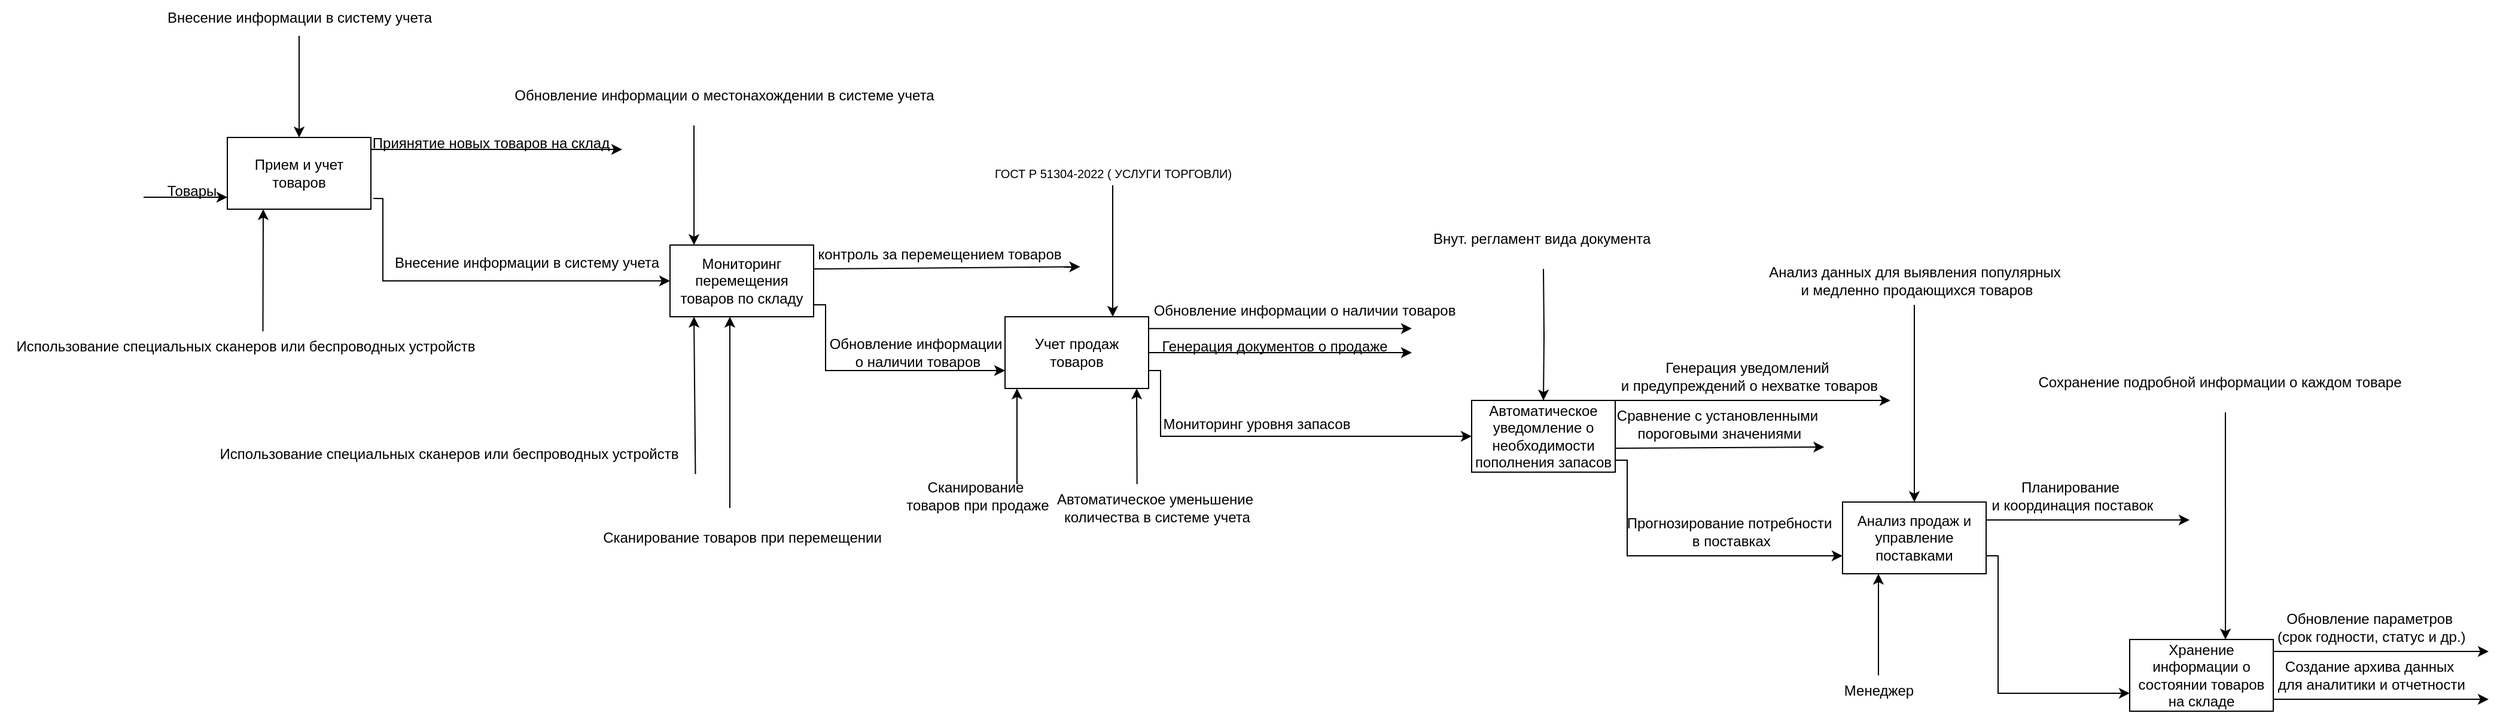 <mxfile version="22.1.21" type="device" pages="6">
  <diagram name="Деокомпазиция в нотации IDEF0" id="QbQMFj3pLFlioGWTIUlj">
    <mxGraphModel dx="2711" dy="1135" grid="1" gridSize="10" guides="1" tooltips="1" connect="1" arrows="1" fold="1" page="1" pageScale="1" pageWidth="827" pageHeight="1169" math="0" shadow="0">
      <root>
        <mxCell id="0" />
        <mxCell id="1" parent="0" />
        <mxCell id="1KQryMesw0c7zailVE4U-1" value="" style="group" vertex="1" connectable="0" parent="1">
          <mxGeometry x="-700" y="45" width="2080" height="595" as="geometry" />
        </mxCell>
        <mxCell id="DNVg9rjB00Yvar9daIcB-3" value="Прием и учет товаров" style="rounded=0;whiteSpace=wrap;html=1;" vertex="1" parent="1KQryMesw0c7zailVE4U-1">
          <mxGeometry x="190" y="115" width="120" height="60" as="geometry" />
        </mxCell>
        <mxCell id="DNVg9rjB00Yvar9daIcB-4" value="" style="endArrow=classic;html=1;rounded=0;" edge="1" parent="1KQryMesw0c7zailVE4U-1">
          <mxGeometry width="50" height="50" relative="1" as="geometry">
            <mxPoint x="120" y="165" as="sourcePoint" />
            <mxPoint x="190" y="165" as="targetPoint" />
          </mxGeometry>
        </mxCell>
        <mxCell id="DNVg9rjB00Yvar9daIcB-5" value="" style="endArrow=classic;html=1;rounded=0;" edge="1" parent="1KQryMesw0c7zailVE4U-1">
          <mxGeometry width="50" height="50" relative="1" as="geometry">
            <mxPoint x="310" y="125" as="sourcePoint" />
            <mxPoint x="520" y="125" as="targetPoint" />
          </mxGeometry>
        </mxCell>
        <mxCell id="DNVg9rjB00Yvar9daIcB-6" value="Приянятие новых товаров на склад" style="text;html=1;align=center;verticalAlign=middle;resizable=0;points=[];autosize=1;strokeColor=none;fillColor=none;" vertex="1" parent="1KQryMesw0c7zailVE4U-1">
          <mxGeometry x="300" y="105" width="220" height="30" as="geometry" />
        </mxCell>
        <mxCell id="DNVg9rjB00Yvar9daIcB-7" value="Внесение информации в систему учета" style="text;html=1;align=center;verticalAlign=middle;resizable=0;points=[];autosize=1;strokeColor=none;fillColor=none;" vertex="1" parent="1KQryMesw0c7zailVE4U-1">
          <mxGeometry x="320" y="205" width="240" height="30" as="geometry" />
        </mxCell>
        <mxCell id="DNVg9rjB00Yvar9daIcB-8" style="edgeStyle=orthogonalEdgeStyle;rounded=0;orthogonalLoop=1;jettySize=auto;html=1;entryX=0.5;entryY=0;entryDx=0;entryDy=0;" edge="1" parent="1KQryMesw0c7zailVE4U-1" source="DNVg9rjB00Yvar9daIcB-9" target="DNVg9rjB00Yvar9daIcB-3">
          <mxGeometry relative="1" as="geometry">
            <Array as="points">
              <mxPoint x="250" y="65" />
              <mxPoint x="250" y="65" />
            </Array>
          </mxGeometry>
        </mxCell>
        <mxCell id="DNVg9rjB00Yvar9daIcB-9" value="Внесение информации в систему учета" style="text;html=1;align=center;verticalAlign=middle;resizable=0;points=[];autosize=1;strokeColor=none;fillColor=none;" vertex="1" parent="1KQryMesw0c7zailVE4U-1">
          <mxGeometry x="130" width="240" height="30" as="geometry" />
        </mxCell>
        <mxCell id="DNVg9rjB00Yvar9daIcB-10" value="Товары" style="text;html=1;align=center;verticalAlign=middle;resizable=0;points=[];autosize=1;strokeColor=none;fillColor=none;" vertex="1" parent="1KQryMesw0c7zailVE4U-1">
          <mxGeometry x="130" y="145" width="60" height="30" as="geometry" />
        </mxCell>
        <mxCell id="DNVg9rjB00Yvar9daIcB-12" value="Мониторинг перемещения товаров по складу" style="whiteSpace=wrap;html=1;" vertex="1" parent="1KQryMesw0c7zailVE4U-1">
          <mxGeometry x="560" y="205" width="120" height="60" as="geometry" />
        </mxCell>
        <mxCell id="DNVg9rjB00Yvar9daIcB-2" style="edgeStyle=orthogonalEdgeStyle;rounded=0;orthogonalLoop=1;jettySize=auto;html=1;entryX=0;entryY=0.5;entryDx=0;entryDy=0;exitX=1.017;exitY=0.851;exitDx=0;exitDy=0;exitPerimeter=0;" edge="1" parent="1KQryMesw0c7zailVE4U-1" source="DNVg9rjB00Yvar9daIcB-3" target="DNVg9rjB00Yvar9daIcB-12">
          <mxGeometry relative="1" as="geometry">
            <mxPoint x="320" y="165" as="sourcePoint" />
            <Array as="points">
              <mxPoint x="320" y="166" />
              <mxPoint x="320" y="235" />
            </Array>
          </mxGeometry>
        </mxCell>
        <mxCell id="DNVg9rjB00Yvar9daIcB-13" value="" style="endArrow=classic;html=1;rounded=0;exitX=1.003;exitY=1.056;exitDx=0;exitDy=0;exitPerimeter=0;" edge="1" parent="1KQryMesw0c7zailVE4U-1" source="DNVg9rjB00Yvar9daIcB-14">
          <mxGeometry width="50" height="50" relative="1" as="geometry">
            <mxPoint x="580" y="345" as="sourcePoint" />
            <mxPoint x="580" y="265" as="targetPoint" />
          </mxGeometry>
        </mxCell>
        <mxCell id="DNVg9rjB00Yvar9daIcB-14" value="Использование специальных сканеров или беспроводных устройств" style="text;html=1;align=center;verticalAlign=middle;resizable=0;points=[];autosize=1;strokeColor=none;fillColor=none;" vertex="1" parent="1KQryMesw0c7zailVE4U-1">
          <mxGeometry x="170" y="365" width="410" height="30" as="geometry" />
        </mxCell>
        <mxCell id="DNVg9rjB00Yvar9daIcB-15" value="" style="endArrow=classic;html=1;rounded=0;" edge="1" parent="1KQryMesw0c7zailVE4U-1">
          <mxGeometry width="50" height="50" relative="1" as="geometry">
            <mxPoint x="610" y="425" as="sourcePoint" />
            <mxPoint x="610" y="265" as="targetPoint" />
          </mxGeometry>
        </mxCell>
        <mxCell id="DNVg9rjB00Yvar9daIcB-16" value="Сканирование товаров при перемещении" style="text;html=1;align=center;verticalAlign=middle;resizable=0;points=[];autosize=1;strokeColor=none;fillColor=none;" vertex="1" parent="1KQryMesw0c7zailVE4U-1">
          <mxGeometry x="490" y="435" width="260" height="30" as="geometry" />
        </mxCell>
        <mxCell id="DNVg9rjB00Yvar9daIcB-17" value="Обновление информации о местонахождении в системе учета" style="text;html=1;align=center;verticalAlign=middle;resizable=0;points=[];autosize=1;strokeColor=none;fillColor=none;" vertex="1" parent="1KQryMesw0c7zailVE4U-1">
          <mxGeometry x="420" y="65" width="370" height="30" as="geometry" />
        </mxCell>
        <mxCell id="DNVg9rjB00Yvar9daIcB-18" value="" style="endArrow=classic;html=1;rounded=0;entryX=0.167;entryY=0;entryDx=0;entryDy=0;entryPerimeter=0;" edge="1" parent="1KQryMesw0c7zailVE4U-1" target="DNVg9rjB00Yvar9daIcB-12">
          <mxGeometry width="50" height="50" relative="1" as="geometry">
            <mxPoint x="580" y="105" as="sourcePoint" />
            <mxPoint x="580" y="195" as="targetPoint" />
          </mxGeometry>
        </mxCell>
        <mxCell id="DNVg9rjB00Yvar9daIcB-19" value="" style="endArrow=classic;html=1;rounded=0;entryX=1.012;entryY=0.954;entryDx=0;entryDy=0;entryPerimeter=0;" edge="1" parent="1KQryMesw0c7zailVE4U-1" target="DNVg9rjB00Yvar9daIcB-20">
          <mxGeometry width="50" height="50" relative="1" as="geometry">
            <mxPoint x="680" y="225" as="sourcePoint" />
            <mxPoint x="960" y="225" as="targetPoint" />
          </mxGeometry>
        </mxCell>
        <mxCell id="DNVg9rjB00Yvar9daIcB-20" value="&lt;br&gt;контроль за перемещением товаров" style="text;html=1;align=center;verticalAlign=middle;resizable=0;points=[];autosize=1;strokeColor=none;fillColor=none;" vertex="1" parent="1KQryMesw0c7zailVE4U-1">
          <mxGeometry x="670" y="185" width="230" height="40" as="geometry" />
        </mxCell>
        <mxCell id="DNVg9rjB00Yvar9daIcB-22" value="Учет продаж товаров" style="whiteSpace=wrap;html=1;" vertex="1" parent="1KQryMesw0c7zailVE4U-1">
          <mxGeometry x="840" y="265" width="120" height="60" as="geometry" />
        </mxCell>
        <mxCell id="DNVg9rjB00Yvar9daIcB-11" style="edgeStyle=orthogonalEdgeStyle;rounded=0;orthogonalLoop=1;jettySize=auto;html=1;exitX=1;exitY=0.75;exitDx=0;exitDy=0;entryX=0;entryY=0.75;entryDx=0;entryDy=0;" edge="1" parent="1KQryMesw0c7zailVE4U-1" source="DNVg9rjB00Yvar9daIcB-12" target="DNVg9rjB00Yvar9daIcB-22">
          <mxGeometry relative="1" as="geometry">
            <Array as="points">
              <mxPoint x="680" y="255" />
              <mxPoint x="690" y="255" />
              <mxPoint x="690" y="310" />
            </Array>
          </mxGeometry>
        </mxCell>
        <mxCell id="DNVg9rjB00Yvar9daIcB-23" value="Обновление информации&lt;br&gt;&amp;nbsp;о наличии товаров" style="text;html=1;align=center;verticalAlign=middle;resizable=0;points=[];autosize=1;strokeColor=none;fillColor=none;" vertex="1" parent="1KQryMesw0c7zailVE4U-1">
          <mxGeometry x="680" y="275" width="170" height="40" as="geometry" />
        </mxCell>
        <mxCell id="DNVg9rjB00Yvar9daIcB-24" value="Использование специальных сканеров или беспроводных устройств" style="text;html=1;align=center;verticalAlign=middle;resizable=0;points=[];autosize=1;strokeColor=none;fillColor=none;" vertex="1" parent="1KQryMesw0c7zailVE4U-1">
          <mxGeometry y="275" width="410" height="30" as="geometry" />
        </mxCell>
        <mxCell id="DNVg9rjB00Yvar9daIcB-25" value="" style="endArrow=classic;html=1;rounded=0;entryX=0.25;entryY=1;entryDx=0;entryDy=0;exitX=0.536;exitY=0.073;exitDx=0;exitDy=0;exitPerimeter=0;" edge="1" parent="1KQryMesw0c7zailVE4U-1" source="DNVg9rjB00Yvar9daIcB-24" target="DNVg9rjB00Yvar9daIcB-3">
          <mxGeometry width="50" height="50" relative="1" as="geometry">
            <mxPoint x="200" y="275" as="sourcePoint" />
            <mxPoint x="200" y="185" as="targetPoint" />
          </mxGeometry>
        </mxCell>
        <mxCell id="DNVg9rjB00Yvar9daIcB-26" value="" style="endArrow=classic;html=1;rounded=0;" edge="1" parent="1KQryMesw0c7zailVE4U-1">
          <mxGeometry width="50" height="50" relative="1" as="geometry">
            <mxPoint x="850" y="405" as="sourcePoint" />
            <mxPoint x="850" y="325" as="targetPoint" />
          </mxGeometry>
        </mxCell>
        <mxCell id="DNVg9rjB00Yvar9daIcB-27" value="Сканирование&lt;br&gt;&amp;nbsp;товаров при продаже" style="text;html=1;align=center;verticalAlign=middle;resizable=0;points=[];autosize=1;strokeColor=none;fillColor=none;" vertex="1" parent="1KQryMesw0c7zailVE4U-1">
          <mxGeometry x="740" y="395" width="150" height="40" as="geometry" />
        </mxCell>
        <mxCell id="DNVg9rjB00Yvar9daIcB-28" value="" style="endArrow=classic;html=1;rounded=0;" edge="1" parent="1KQryMesw0c7zailVE4U-1">
          <mxGeometry width="50" height="50" relative="1" as="geometry">
            <mxPoint x="950.34" y="405" as="sourcePoint" />
            <mxPoint x="950" y="325" as="targetPoint" />
          </mxGeometry>
        </mxCell>
        <mxCell id="DNVg9rjB00Yvar9daIcB-29" value="Автоматическое уменьшение&lt;br&gt;&amp;nbsp;количества в системе учета" style="text;html=1;align=center;verticalAlign=middle;resizable=0;points=[];autosize=1;strokeColor=none;fillColor=none;" vertex="1" parent="1KQryMesw0c7zailVE4U-1">
          <mxGeometry x="870" y="405" width="190" height="40" as="geometry" />
        </mxCell>
        <mxCell id="DNVg9rjB00Yvar9daIcB-30" style="edgeStyle=orthogonalEdgeStyle;rounded=0;orthogonalLoop=1;jettySize=auto;html=1;entryX=0.75;entryY=0;entryDx=0;entryDy=0;" edge="1" parent="1KQryMesw0c7zailVE4U-1" target="DNVg9rjB00Yvar9daIcB-22">
          <mxGeometry relative="1" as="geometry">
            <Array as="points">
              <mxPoint x="930" y="185" />
              <mxPoint x="930" y="185" />
            </Array>
            <mxPoint x="930" y="155" as="sourcePoint" />
          </mxGeometry>
        </mxCell>
        <mxCell id="DNVg9rjB00Yvar9daIcB-31" value="Генерация документов о продаже" style="text;html=1;align=center;verticalAlign=middle;resizable=0;points=[];autosize=1;strokeColor=none;fillColor=none;" vertex="1" parent="1KQryMesw0c7zailVE4U-1">
          <mxGeometry x="960" y="274.84" width="210" height="30" as="geometry" />
        </mxCell>
        <mxCell id="DNVg9rjB00Yvar9daIcB-32" value="" style="endArrow=classic;html=1;rounded=0;" edge="1" parent="1KQryMesw0c7zailVE4U-1">
          <mxGeometry width="50" height="50" relative="1" as="geometry">
            <mxPoint x="960" y="274.84" as="sourcePoint" />
            <mxPoint x="1180" y="274.84" as="targetPoint" />
          </mxGeometry>
        </mxCell>
        <mxCell id="DNVg9rjB00Yvar9daIcB-33" value="Обновление информации о наличии товаров" style="text;html=1;align=center;verticalAlign=middle;resizable=0;points=[];autosize=1;strokeColor=none;fillColor=none;" vertex="1" parent="1KQryMesw0c7zailVE4U-1">
          <mxGeometry x="950" y="244.84" width="280" height="30" as="geometry" />
        </mxCell>
        <mxCell id="DNVg9rjB00Yvar9daIcB-35" value="Автоматическое уведомление о необходимости пополнения запасов" style="whiteSpace=wrap;html=1;" vertex="1" parent="1KQryMesw0c7zailVE4U-1">
          <mxGeometry x="1230" y="335" width="120" height="60" as="geometry" />
        </mxCell>
        <mxCell id="DNVg9rjB00Yvar9daIcB-21" style="edgeStyle=orthogonalEdgeStyle;rounded=0;orthogonalLoop=1;jettySize=auto;html=1;exitX=1;exitY=0.75;exitDx=0;exitDy=0;entryX=0;entryY=0.5;entryDx=0;entryDy=0;" edge="1" parent="1KQryMesw0c7zailVE4U-1" source="DNVg9rjB00Yvar9daIcB-22" target="DNVg9rjB00Yvar9daIcB-35">
          <mxGeometry relative="1" as="geometry">
            <Array as="points">
              <mxPoint x="970" y="310" />
              <mxPoint x="970" y="365" />
            </Array>
          </mxGeometry>
        </mxCell>
        <mxCell id="DNVg9rjB00Yvar9daIcB-36" style="edgeStyle=orthogonalEdgeStyle;rounded=0;orthogonalLoop=1;jettySize=auto;html=1;entryX=0.5;entryY=0;entryDx=0;entryDy=0;" edge="1" parent="1KQryMesw0c7zailVE4U-1" target="DNVg9rjB00Yvar9daIcB-35">
          <mxGeometry relative="1" as="geometry">
            <mxPoint x="1290" y="225" as="sourcePoint" />
          </mxGeometry>
        </mxCell>
        <mxCell id="DNVg9rjB00Yvar9daIcB-37" value="" style="endArrow=classic;html=1;rounded=0;" edge="1" parent="1KQryMesw0c7zailVE4U-1">
          <mxGeometry width="50" height="50" relative="1" as="geometry">
            <mxPoint x="1350" y="335" as="sourcePoint" />
            <mxPoint x="1580" y="335" as="targetPoint" />
          </mxGeometry>
        </mxCell>
        <mxCell id="DNVg9rjB00Yvar9daIcB-38" value="Генерация уведомлений&lt;br&gt;&amp;nbsp;и предупреждений о нехватке товаров" style="text;html=1;align=center;verticalAlign=middle;resizable=0;points=[];autosize=1;strokeColor=none;fillColor=none;" vertex="1" parent="1KQryMesw0c7zailVE4U-1">
          <mxGeometry x="1340" y="295" width="240" height="40" as="geometry" />
        </mxCell>
        <mxCell id="DNVg9rjB00Yvar9daIcB-39" value="Мониторинг уровня запасов" style="text;html=1;align=center;verticalAlign=middle;resizable=0;points=[];autosize=1;strokeColor=none;fillColor=none;" vertex="1" parent="1KQryMesw0c7zailVE4U-1">
          <mxGeometry x="960" y="340" width="180" height="30" as="geometry" />
        </mxCell>
        <mxCell id="DNVg9rjB00Yvar9daIcB-40" value="" style="endArrow=classic;html=1;rounded=0;entryX=0.972;entryY=0.975;entryDx=0;entryDy=0;entryPerimeter=0;" edge="1" parent="1KQryMesw0c7zailVE4U-1" target="DNVg9rjB00Yvar9daIcB-41">
          <mxGeometry width="50" height="50" relative="1" as="geometry">
            <mxPoint x="1350" y="375" as="sourcePoint" />
            <mxPoint x="1580" y="375" as="targetPoint" />
          </mxGeometry>
        </mxCell>
        <mxCell id="DNVg9rjB00Yvar9daIcB-41" value="Сравнение с установленными&lt;br&gt;&amp;nbsp;пороговыми значениями" style="text;html=1;align=center;verticalAlign=middle;resizable=0;points=[];autosize=1;strokeColor=none;fillColor=none;" vertex="1" parent="1KQryMesw0c7zailVE4U-1">
          <mxGeometry x="1340" y="335" width="190" height="40" as="geometry" />
        </mxCell>
        <mxCell id="DNVg9rjB00Yvar9daIcB-43" value="Анализ продаж и управление поставками" style="whiteSpace=wrap;html=1;" vertex="1" parent="1KQryMesw0c7zailVE4U-1">
          <mxGeometry x="1540" y="420" width="120" height="60" as="geometry" />
        </mxCell>
        <mxCell id="DNVg9rjB00Yvar9daIcB-34" style="edgeStyle=orthogonalEdgeStyle;rounded=0;orthogonalLoop=1;jettySize=auto;html=1;exitX=1;exitY=0.75;exitDx=0;exitDy=0;entryX=0;entryY=0.75;entryDx=0;entryDy=0;" edge="1" parent="1KQryMesw0c7zailVE4U-1" source="DNVg9rjB00Yvar9daIcB-35" target="DNVg9rjB00Yvar9daIcB-43">
          <mxGeometry relative="1" as="geometry">
            <Array as="points">
              <mxPoint x="1350" y="385" />
              <mxPoint x="1360" y="385" />
              <mxPoint x="1360" y="465" />
            </Array>
          </mxGeometry>
        </mxCell>
        <mxCell id="DNVg9rjB00Yvar9daIcB-44" value="Планирование&lt;br&gt;&amp;nbsp;и координация поставок" style="text;html=1;align=center;verticalAlign=middle;resizable=0;points=[];autosize=1;strokeColor=none;fillColor=none;" vertex="1" parent="1KQryMesw0c7zailVE4U-1">
          <mxGeometry x="1650" y="395" width="160" height="40" as="geometry" />
        </mxCell>
        <mxCell id="DNVg9rjB00Yvar9daIcB-45" value="" style="endArrow=classic;html=1;rounded=0;" edge="1" parent="1KQryMesw0c7zailVE4U-1">
          <mxGeometry width="50" height="50" relative="1" as="geometry">
            <mxPoint x="1660" y="435" as="sourcePoint" />
            <mxPoint x="1830" y="435" as="targetPoint" />
          </mxGeometry>
        </mxCell>
        <mxCell id="DNVg9rjB00Yvar9daIcB-46" value="Прогнозирование потребности&lt;br&gt;&amp;nbsp;в поставках" style="text;html=1;align=center;verticalAlign=middle;resizable=0;points=[];autosize=1;strokeColor=none;fillColor=none;" vertex="1" parent="1KQryMesw0c7zailVE4U-1">
          <mxGeometry x="1350" y="425" width="190" height="40" as="geometry" />
        </mxCell>
        <mxCell id="DNVg9rjB00Yvar9daIcB-47" style="edgeStyle=orthogonalEdgeStyle;rounded=0;orthogonalLoop=1;jettySize=auto;html=1;entryX=0.5;entryY=0;entryDx=0;entryDy=0;" edge="1" parent="1KQryMesw0c7zailVE4U-1" source="DNVg9rjB00Yvar9daIcB-48" target="DNVg9rjB00Yvar9daIcB-43">
          <mxGeometry relative="1" as="geometry" />
        </mxCell>
        <mxCell id="DNVg9rjB00Yvar9daIcB-48" value="Анализ данных для выявления популярных&lt;br&gt;&amp;nbsp;и медленно продающихся товаров" style="text;html=1;align=center;verticalAlign=middle;resizable=0;points=[];autosize=1;strokeColor=none;fillColor=none;" vertex="1" parent="1KQryMesw0c7zailVE4U-1">
          <mxGeometry x="1465" y="215" width="270" height="40" as="geometry" />
        </mxCell>
        <mxCell id="DNVg9rjB00Yvar9daIcB-49" value="Хранение информации о состоянии товаров на складе" style="whiteSpace=wrap;html=1;" vertex="1" parent="1KQryMesw0c7zailVE4U-1">
          <mxGeometry x="1780" y="535" width="120" height="60" as="geometry" />
        </mxCell>
        <mxCell id="DNVg9rjB00Yvar9daIcB-42" style="edgeStyle=orthogonalEdgeStyle;rounded=0;orthogonalLoop=1;jettySize=auto;html=1;exitX=1;exitY=0.75;exitDx=0;exitDy=0;entryX=0;entryY=0.75;entryDx=0;entryDy=0;" edge="1" parent="1KQryMesw0c7zailVE4U-1" source="DNVg9rjB00Yvar9daIcB-43" target="DNVg9rjB00Yvar9daIcB-49">
          <mxGeometry relative="1" as="geometry">
            <Array as="points">
              <mxPoint x="1670" y="465" />
              <mxPoint x="1670" y="580" />
            </Array>
          </mxGeometry>
        </mxCell>
        <mxCell id="DNVg9rjB00Yvar9daIcB-50" value="Сохранение подробной информации о каждом товаре" style="text;html=1;align=center;verticalAlign=middle;resizable=0;points=[];autosize=1;strokeColor=none;fillColor=none;" vertex="1" parent="1KQryMesw0c7zailVE4U-1">
          <mxGeometry x="1690" y="305" width="330" height="30" as="geometry" />
        </mxCell>
        <mxCell id="DNVg9rjB00Yvar9daIcB-51" value="" style="endArrow=classic;html=1;rounded=0;" edge="1" parent="1KQryMesw0c7zailVE4U-1">
          <mxGeometry width="50" height="50" relative="1" as="geometry">
            <mxPoint x="1900" y="545" as="sourcePoint" />
            <mxPoint x="2080" y="545" as="targetPoint" />
          </mxGeometry>
        </mxCell>
        <mxCell id="DNVg9rjB00Yvar9daIcB-52" value="Обновление параметров&lt;br&gt;&amp;nbsp;(срок годности, статус и др.)" style="text;html=1;align=center;verticalAlign=middle;resizable=0;points=[];autosize=1;strokeColor=none;fillColor=none;" vertex="1" parent="1KQryMesw0c7zailVE4U-1">
          <mxGeometry x="1890" y="505" width="180" height="40" as="geometry" />
        </mxCell>
        <mxCell id="DNVg9rjB00Yvar9daIcB-53" value="" style="edgeStyle=none;orthogonalLoop=1;jettySize=auto;html=1;rounded=0;" edge="1" parent="1KQryMesw0c7zailVE4U-1">
          <mxGeometry width="100" relative="1" as="geometry">
            <mxPoint x="1900" y="585" as="sourcePoint" />
            <mxPoint x="2080" y="585" as="targetPoint" />
            <Array as="points" />
          </mxGeometry>
        </mxCell>
        <mxCell id="DNVg9rjB00Yvar9daIcB-54" value="Создание архива данных&lt;br&gt;&amp;nbsp;для аналитики и отчетности" style="text;html=1;align=center;verticalAlign=middle;resizable=0;points=[];autosize=1;strokeColor=none;fillColor=none;" vertex="1" parent="1KQryMesw0c7zailVE4U-1">
          <mxGeometry x="1890" y="545" width="180" height="40" as="geometry" />
        </mxCell>
        <mxCell id="DNVg9rjB00Yvar9daIcB-55" value="" style="endArrow=classic;html=1;rounded=0;entryX=0.667;entryY=0;entryDx=0;entryDy=0;entryPerimeter=0;" edge="1" parent="1KQryMesw0c7zailVE4U-1" target="DNVg9rjB00Yvar9daIcB-49">
          <mxGeometry width="50" height="50" relative="1" as="geometry">
            <mxPoint x="1860" y="345" as="sourcePoint" />
            <mxPoint x="1860" y="375" as="targetPoint" />
          </mxGeometry>
        </mxCell>
        <mxCell id="DNVg9rjB00Yvar9daIcB-56" value="" style="endArrow=classic;startArrow=none;html=1;rounded=0;startFill=0;entryX=0.25;entryY=1;entryDx=0;entryDy=0;" edge="1" parent="1KQryMesw0c7zailVE4U-1" target="DNVg9rjB00Yvar9daIcB-43">
          <mxGeometry width="50" height="50" relative="1" as="geometry">
            <mxPoint x="1570" y="565" as="sourcePoint" />
            <mxPoint x="1590" y="515" as="targetPoint" />
          </mxGeometry>
        </mxCell>
        <mxCell id="DNVg9rjB00Yvar9daIcB-57" value="Менеджер" style="text;html=1;align=center;verticalAlign=middle;resizable=0;points=[];autosize=1;strokeColor=none;fillColor=none;" vertex="1" parent="1KQryMesw0c7zailVE4U-1">
          <mxGeometry x="1530" y="563" width="80" height="30" as="geometry" />
        </mxCell>
        <mxCell id="DNVg9rjB00Yvar9daIcB-58" value="Внут. регламент вида документа&amp;nbsp;" style="text;html=1;align=center;verticalAlign=middle;resizable=0;points=[];autosize=1;strokeColor=none;fillColor=none;" vertex="1" parent="1KQryMesw0c7zailVE4U-1">
          <mxGeometry x="1185" y="185" width="210" height="30" as="geometry" />
        </mxCell>
        <mxCell id="DNVg9rjB00Yvar9daIcB-59" value="" style="endArrow=classic;html=1;rounded=0;exitX=1;exitY=0.5;exitDx=0;exitDy=0;" edge="1" parent="1KQryMesw0c7zailVE4U-1" source="DNVg9rjB00Yvar9daIcB-22">
          <mxGeometry width="50" height="50" relative="1" as="geometry">
            <mxPoint x="1040" y="335" as="sourcePoint" />
            <mxPoint x="1180" y="295" as="targetPoint" />
          </mxGeometry>
        </mxCell>
        <mxCell id="DNVg9rjB00Yvar9daIcB-60" value="&lt;font style=&quot;font-size: 10px;&quot;&gt;ГОСТ Р 51304-2022 (&amp;nbsp;УСЛУГИ ТОРГОВЛИ)&lt;/font&gt;" style="text;html=1;align=center;verticalAlign=middle;resizable=0;points=[];autosize=1;strokeColor=none;fillColor=none;" vertex="1" parent="1KQryMesw0c7zailVE4U-1">
          <mxGeometry x="820" y="130" width="220" height="30" as="geometry" />
        </mxCell>
      </root>
    </mxGraphModel>
  </diagram>
  <diagram id="gwn9niBz6kNk7mF3B4zy" name="Диаграмма вариантов использования">
    <mxGraphModel dx="1183" dy="700" grid="1" gridSize="10" guides="1" tooltips="1" connect="1" arrows="1" fold="1" page="1" pageScale="1" pageWidth="827" pageHeight="1169" math="0" shadow="0">
      <root>
        <mxCell id="0" />
        <mxCell id="1" parent="0" />
        <mxCell id="56gIFiBQEkmXOvVW59Tv-18" style="edgeStyle=orthogonalEdgeStyle;rounded=0;orthogonalLoop=1;jettySize=auto;html=1;exitX=0.5;exitY=0.5;exitDx=0;exitDy=0;exitPerimeter=0;entryX=0;entryY=0.5;entryDx=0;entryDy=0;" edge="1" parent="1" source="56gIFiBQEkmXOvVW59Tv-1" target="56gIFiBQEkmXOvVW59Tv-6">
          <mxGeometry relative="1" as="geometry" />
        </mxCell>
        <mxCell id="56gIFiBQEkmXOvVW59Tv-25" value="include" style="edgeLabel;html=1;align=center;verticalAlign=middle;resizable=0;points=[];" vertex="1" connectable="0" parent="56gIFiBQEkmXOvVW59Tv-18">
          <mxGeometry x="0.068" y="3" relative="1" as="geometry">
            <mxPoint as="offset" />
          </mxGeometry>
        </mxCell>
        <mxCell id="56gIFiBQEkmXOvVW59Tv-1" value="Менеджер по закупкам" style="shape=umlActor;verticalLabelPosition=bottom;verticalAlign=top;html=1;outlineConnect=0;" vertex="1" parent="1">
          <mxGeometry x="130" y="200" width="30" height="60" as="geometry" />
        </mxCell>
        <mxCell id="56gIFiBQEkmXOvVW59Tv-16" style="edgeStyle=orthogonalEdgeStyle;rounded=0;orthogonalLoop=1;jettySize=auto;html=1;exitX=0.5;exitY=0.5;exitDx=0;exitDy=0;exitPerimeter=0;entryX=0;entryY=0.5;entryDx=0;entryDy=0;" edge="1" parent="1" source="56gIFiBQEkmXOvVW59Tv-2" target="56gIFiBQEkmXOvVW59Tv-8">
          <mxGeometry relative="1" as="geometry" />
        </mxCell>
        <mxCell id="56gIFiBQEkmXOvVW59Tv-27" value="include" style="edgeLabel;html=1;align=center;verticalAlign=middle;resizable=0;points=[];" vertex="1" connectable="0" parent="56gIFiBQEkmXOvVW59Tv-16">
          <mxGeometry x="0.447" y="1" relative="1" as="geometry">
            <mxPoint as="offset" />
          </mxGeometry>
        </mxCell>
        <mxCell id="56gIFiBQEkmXOvVW59Tv-17" style="edgeStyle=orthogonalEdgeStyle;rounded=0;orthogonalLoop=1;jettySize=auto;html=1;exitX=0.5;exitY=0.5;exitDx=0;exitDy=0;exitPerimeter=0;entryX=0;entryY=0.5;entryDx=0;entryDy=0;" edge="1" parent="1" source="56gIFiBQEkmXOvVW59Tv-2" target="56gIFiBQEkmXOvVW59Tv-7">
          <mxGeometry relative="1" as="geometry" />
        </mxCell>
        <mxCell id="56gIFiBQEkmXOvVW59Tv-26" value="include" style="edgeLabel;html=1;align=center;verticalAlign=middle;resizable=0;points=[];" vertex="1" connectable="0" parent="56gIFiBQEkmXOvVW59Tv-17">
          <mxGeometry x="0.496" relative="1" as="geometry">
            <mxPoint as="offset" />
          </mxGeometry>
        </mxCell>
        <mxCell id="56gIFiBQEkmXOvVW59Tv-2" value="Кладовщик" style="shape=umlActor;verticalLabelPosition=bottom;verticalAlign=top;html=1;outlineConnect=0;" vertex="1" parent="1">
          <mxGeometry x="130" y="330" width="30" height="60" as="geometry" />
        </mxCell>
        <mxCell id="56gIFiBQEkmXOvVW59Tv-15" style="edgeStyle=orthogonalEdgeStyle;rounded=0;orthogonalLoop=1;jettySize=auto;html=1;exitX=0.5;exitY=0.5;exitDx=0;exitDy=0;exitPerimeter=0;entryX=0;entryY=0.5;entryDx=0;entryDy=0;" edge="1" parent="1" source="56gIFiBQEkmXOvVW59Tv-3" target="56gIFiBQEkmXOvVW59Tv-9">
          <mxGeometry relative="1" as="geometry" />
        </mxCell>
        <mxCell id="56gIFiBQEkmXOvVW59Tv-28" value="include" style="edgeLabel;html=1;align=center;verticalAlign=middle;resizable=0;points=[];" vertex="1" connectable="0" parent="56gIFiBQEkmXOvVW59Tv-15">
          <mxGeometry x="0.085" y="1" relative="1" as="geometry">
            <mxPoint as="offset" />
          </mxGeometry>
        </mxCell>
        <mxCell id="56gIFiBQEkmXOvVW59Tv-3" value="Менеджер по продажам" style="shape=umlActor;verticalLabelPosition=bottom;verticalAlign=top;html=1;outlineConnect=0;" vertex="1" parent="1">
          <mxGeometry x="130" y="460" width="30" height="60" as="geometry" />
        </mxCell>
        <mxCell id="56gIFiBQEkmXOvVW59Tv-14" style="edgeStyle=orthogonalEdgeStyle;rounded=0;orthogonalLoop=1;jettySize=auto;html=1;exitX=0.5;exitY=0.5;exitDx=0;exitDy=0;exitPerimeter=0;entryX=0;entryY=0.5;entryDx=0;entryDy=0;" edge="1" parent="1" source="56gIFiBQEkmXOvVW59Tv-4" target="56gIFiBQEkmXOvVW59Tv-10">
          <mxGeometry relative="1" as="geometry" />
        </mxCell>
        <mxCell id="56gIFiBQEkmXOvVW59Tv-29" value="include" style="edgeLabel;html=1;align=center;verticalAlign=middle;resizable=0;points=[];" vertex="1" connectable="0" parent="56gIFiBQEkmXOvVW59Tv-14">
          <mxGeometry x="-0.051" y="3" relative="1" as="geometry">
            <mxPoint as="offset" />
          </mxGeometry>
        </mxCell>
        <mxCell id="56gIFiBQEkmXOvVW59Tv-4" value="Система уведомлений" style="shape=umlActor;verticalLabelPosition=bottom;verticalAlign=top;html=1;outlineConnect=0;" vertex="1" parent="1">
          <mxGeometry x="130" y="590" width="30" height="60" as="geometry" />
        </mxCell>
        <mxCell id="56gIFiBQEkmXOvVW59Tv-13" style="edgeStyle=orthogonalEdgeStyle;rounded=0;orthogonalLoop=1;jettySize=auto;html=1;exitX=0.5;exitY=0.5;exitDx=0;exitDy=0;exitPerimeter=0;entryX=0;entryY=0.5;entryDx=0;entryDy=0;" edge="1" parent="1" source="56gIFiBQEkmXOvVW59Tv-5" target="56gIFiBQEkmXOvVW59Tv-11">
          <mxGeometry relative="1" as="geometry" />
        </mxCell>
        <mxCell id="56gIFiBQEkmXOvVW59Tv-30" value="include" style="edgeLabel;html=1;align=center;verticalAlign=middle;resizable=0;points=[];" vertex="1" connectable="0" parent="56gIFiBQEkmXOvVW59Tv-13">
          <mxGeometry x="0.011" y="-3" relative="1" as="geometry">
            <mxPoint as="offset" />
          </mxGeometry>
        </mxCell>
        <mxCell id="56gIFiBQEkmXOvVW59Tv-5" value="Аналитик" style="shape=umlActor;verticalLabelPosition=bottom;verticalAlign=top;html=1;outlineConnect=0;" vertex="1" parent="1">
          <mxGeometry x="130" y="720" width="30" height="60" as="geometry" />
        </mxCell>
        <mxCell id="56gIFiBQEkmXOvVW59Tv-6" value="Заказ товаров" style="ellipse;whiteSpace=wrap;html=1;" vertex="1" parent="1">
          <mxGeometry x="350" y="205" width="100" height="50" as="geometry" />
        </mxCell>
        <mxCell id="56gIFiBQEkmXOvVW59Tv-7" value="Приемка товаров" style="ellipse;whiteSpace=wrap;html=1;" vertex="1" parent="1">
          <mxGeometry x="350" y="290" width="100" height="50" as="geometry" />
        </mxCell>
        <mxCell id="56gIFiBQEkmXOvVW59Tv-8" value="Отгрузка товаров" style="ellipse;whiteSpace=wrap;html=1;" vertex="1" parent="1">
          <mxGeometry x="350" y="370" width="100" height="50" as="geometry" />
        </mxCell>
        <mxCell id="56gIFiBQEkmXOvVW59Tv-9" value="Регистрация продаж" style="ellipse;whiteSpace=wrap;html=1;" vertex="1" parent="1">
          <mxGeometry x="350" y="465" width="100" height="50" as="geometry" />
        </mxCell>
        <mxCell id="56gIFiBQEkmXOvVW59Tv-10" value="Уведомление о нехватке товаров" style="ellipse;whiteSpace=wrap;html=1;" vertex="1" parent="1">
          <mxGeometry x="360" y="595" width="100" height="50" as="geometry" />
        </mxCell>
        <mxCell id="56gIFiBQEkmXOvVW59Tv-11" value="&lt;font style=&quot;font-size: 10px;&quot;&gt;Анализ продаж и управление поставками&lt;/font&gt;" style="ellipse;whiteSpace=wrap;html=1;" vertex="1" parent="1">
          <mxGeometry x="360" y="725" width="100" height="50" as="geometry" />
        </mxCell>
        <mxCell id="56gIFiBQEkmXOvVW59Tv-31" value="" style="endArrow=none;dashed=1;html=1;dashPattern=1 3;strokeWidth=2;rounded=0;exitX=1;exitY=0.5;exitDx=0;exitDy=0;entryX=0;entryY=0.5;entryDx=0;entryDy=0;entryPerimeter=0;" edge="1" parent="1" source="56gIFiBQEkmXOvVW59Tv-6" target="56gIFiBQEkmXOvVW59Tv-37">
          <mxGeometry width="50" height="50" relative="1" as="geometry">
            <mxPoint x="480" y="470" as="sourcePoint" />
            <mxPoint x="552.5" y="212.5" as="targetPoint" />
          </mxGeometry>
        </mxCell>
        <mxCell id="56gIFiBQEkmXOvVW59Tv-32" value="" style="endArrow=none;dashed=1;html=1;dashPattern=1 3;strokeWidth=2;rounded=0;exitX=1;exitY=0.5;exitDx=0;exitDy=0;entryX=0;entryY=0.5;entryDx=0;entryDy=0;entryPerimeter=0;" edge="1" parent="1" source="56gIFiBQEkmXOvVW59Tv-7" target="56gIFiBQEkmXOvVW59Tv-38">
          <mxGeometry width="50" height="50" relative="1" as="geometry">
            <mxPoint x="460" y="240" as="sourcePoint" />
            <mxPoint x="552.5" y="307.5" as="targetPoint" />
          </mxGeometry>
        </mxCell>
        <mxCell id="56gIFiBQEkmXOvVW59Tv-33" value="" style="endArrow=none;dashed=1;html=1;dashPattern=1 3;strokeWidth=2;rounded=0;exitX=1;exitY=0.5;exitDx=0;exitDy=0;entryX=0;entryY=0.5;entryDx=0;entryDy=0;entryPerimeter=0;" edge="1" parent="1" source="56gIFiBQEkmXOvVW59Tv-8" target="56gIFiBQEkmXOvVW59Tv-39">
          <mxGeometry width="50" height="50" relative="1" as="geometry">
            <mxPoint x="460" y="325" as="sourcePoint" />
            <mxPoint x="552.5" y="392.5" as="targetPoint" />
          </mxGeometry>
        </mxCell>
        <mxCell id="56gIFiBQEkmXOvVW59Tv-34" value="" style="endArrow=none;dashed=1;html=1;dashPattern=1 3;strokeWidth=2;rounded=0;exitX=1;exitY=0.5;exitDx=0;exitDy=0;entryX=0;entryY=0.5;entryDx=0;entryDy=0;entryPerimeter=0;" edge="1" parent="1" source="56gIFiBQEkmXOvVW59Tv-9" target="56gIFiBQEkmXOvVW59Tv-40">
          <mxGeometry width="50" height="50" relative="1" as="geometry">
            <mxPoint x="470" y="335" as="sourcePoint" />
            <mxPoint x="552.5" y="490" as="targetPoint" />
          </mxGeometry>
        </mxCell>
        <mxCell id="56gIFiBQEkmXOvVW59Tv-35" value="" style="endArrow=none;dashed=1;html=1;dashPattern=1 3;strokeWidth=2;rounded=0;exitX=1;exitY=0.5;exitDx=0;exitDy=0;entryX=0;entryY=0.5;entryDx=0;entryDy=0;entryPerimeter=0;" edge="1" parent="1" source="56gIFiBQEkmXOvVW59Tv-10" target="56gIFiBQEkmXOvVW59Tv-41">
          <mxGeometry width="50" height="50" relative="1" as="geometry">
            <mxPoint x="460" y="500" as="sourcePoint" />
            <mxPoint x="552.5" y="625" as="targetPoint" />
          </mxGeometry>
        </mxCell>
        <mxCell id="56gIFiBQEkmXOvVW59Tv-36" value="" style="endArrow=none;dashed=1;html=1;dashPattern=1 3;strokeWidth=2;rounded=0;exitX=1;exitY=0.5;exitDx=0;exitDy=0;entryX=0;entryY=0.5;entryDx=0;entryDy=0;entryPerimeter=0;" edge="1" parent="1" source="56gIFiBQEkmXOvVW59Tv-11" target="56gIFiBQEkmXOvVW59Tv-42">
          <mxGeometry width="50" height="50" relative="1" as="geometry">
            <mxPoint x="470" y="630" as="sourcePoint" />
            <mxPoint x="552.5" y="750" as="targetPoint" />
          </mxGeometry>
        </mxCell>
        <mxCell id="56gIFiBQEkmXOvVW59Tv-37" value="&lt;font style=&quot;font-size: 10px;&quot;&gt;Менеджер по закупкам создает заказ на новые товары, взаимодействуя с системой учета товаров&lt;/font&gt;." style="shape=note;whiteSpace=wrap;html=1;backgroundOutline=1;darkOpacity=0.05;" vertex="1" parent="1">
          <mxGeometry x="480" y="205" width="290" height="50" as="geometry" />
        </mxCell>
        <mxCell id="56gIFiBQEkmXOvVW59Tv-38" value="Кладовщик взаимодействует с системой при приемке новых товаров, включая сканирование и обновление данных о товарах." style="shape=note;whiteSpace=wrap;html=1;backgroundOutline=1;darkOpacity=0.05;" vertex="1" parent="1">
          <mxGeometry x="480" y="290" width="290" height="50" as="geometry" />
        </mxCell>
        <mxCell id="56gIFiBQEkmXOvVW59Tv-39" value="Кладовщик взаимодействует с системой при отгрузке товаров, обновляя статусы и уведомляя менеджера по продажам." style="shape=note;whiteSpace=wrap;html=1;backgroundOutline=1;darkOpacity=0.05;" vertex="1" parent="1">
          <mxGeometry x="480" y="370" width="290" height="50" as="geometry" />
        </mxCell>
        <mxCell id="56gIFiBQEkmXOvVW59Tv-40" value="Менеджер по продажам регистрирует продажи в системе, взаимодействуя с базой данных и обновляя информацию о наличии товаров." style="shape=note;whiteSpace=wrap;html=1;backgroundOutline=1;darkOpacity=0.05;" vertex="1" parent="1">
          <mxGeometry x="480" y="465" width="290" height="50" as="geometry" />
        </mxCell>
        <mxCell id="56gIFiBQEkmXOvVW59Tv-41" value="Система уведомляет менеджера по закупкам о нехватке товаров на основе данных о текущем уровне запасов." style="shape=note;whiteSpace=wrap;html=1;backgroundOutline=1;darkOpacity=0.05;" vertex="1" parent="1">
          <mxGeometry x="480" y="595" width="290" height="50" as="geometry" />
        </mxCell>
        <mxCell id="56gIFiBQEkmXOvVW59Tv-42" value="Аналитик взаимодействует с системой для анализа данных о продажах, а затем предоставляет рекомендации по управлению поставками." style="shape=note;whiteSpace=wrap;html=1;backgroundOutline=1;darkOpacity=0.05;" vertex="1" parent="1">
          <mxGeometry x="480" y="725" width="290" height="50" as="geometry" />
        </mxCell>
      </root>
    </mxGraphModel>
  </diagram>
  <diagram id="4Z_PJO5JmsfyjfepCSnH" name="Диаграмма видов деятельности">
    <mxGraphModel dx="1495" dy="884" grid="1" gridSize="10" guides="1" tooltips="1" connect="1" arrows="1" fold="1" page="1" pageScale="1" pageWidth="827" pageHeight="1169" math="0" shadow="0">
      <root>
        <mxCell id="0" />
        <mxCell id="1" parent="0" />
        <mxCell id="HvZy8UK_cUUZQA4JLGYJ-42" value="Pool" style="swimlane;childLayout=stackLayout;resizeParent=1;resizeParentMax=0;startSize=20;html=1;" vertex="1" parent="1">
          <mxGeometry x="140" y="130" width="570" height="790" as="geometry" />
        </mxCell>
        <mxCell id="HvZy8UK_cUUZQA4JLGYJ-43" value="Кладовщик" style="swimlane;startSize=20;html=1;" vertex="1" parent="HvZy8UK_cUUZQA4JLGYJ-42">
          <mxGeometry y="20" width="170" height="770" as="geometry" />
        </mxCell>
        <mxCell id="HvZy8UK_cUUZQA4JLGYJ-59" style="edgeStyle=orthogonalEdgeStyle;rounded=0;orthogonalLoop=1;jettySize=auto;html=1;exitX=0.5;exitY=1;exitDx=0;exitDy=0;entryX=0.5;entryY=0;entryDx=0;entryDy=0;" edge="1" parent="HvZy8UK_cUUZQA4JLGYJ-43" source="HvZy8UK_cUUZQA4JLGYJ-46" target="HvZy8UK_cUUZQA4JLGYJ-49">
          <mxGeometry relative="1" as="geometry" />
        </mxCell>
        <mxCell id="HvZy8UK_cUUZQA4JLGYJ-46" value="" style="ellipse;html=1;shape=startState;fillColor=#000000;strokeColor=#ff0000;" vertex="1" parent="HvZy8UK_cUUZQA4JLGYJ-43">
          <mxGeometry x="66" y="30" width="30" height="30" as="geometry" />
        </mxCell>
        <mxCell id="HvZy8UK_cUUZQA4JLGYJ-64" style="edgeStyle=orthogonalEdgeStyle;rounded=0;orthogonalLoop=1;jettySize=auto;html=1;exitX=0.5;exitY=1;exitDx=0;exitDy=0;entryX=0.5;entryY=0;entryDx=0;entryDy=0;" edge="1" parent="HvZy8UK_cUUZQA4JLGYJ-43" source="HvZy8UK_cUUZQA4JLGYJ-49" target="HvZy8UK_cUUZQA4JLGYJ-62">
          <mxGeometry relative="1" as="geometry" />
        </mxCell>
        <mxCell id="HvZy8UK_cUUZQA4JLGYJ-49" value="Приём товаров" style="rounded=1;whiteSpace=wrap;html=1;" vertex="1" parent="HvZy8UK_cUUZQA4JLGYJ-43">
          <mxGeometry x="21" y="100" width="120" height="50" as="geometry" />
        </mxCell>
        <mxCell id="HvZy8UK_cUUZQA4JLGYJ-60" value="Начало" style="text;html=1;align=center;verticalAlign=middle;resizable=0;points=[];autosize=1;strokeColor=none;fillColor=none;" vertex="1" parent="HvZy8UK_cUUZQA4JLGYJ-43">
          <mxGeometry x="86" y="30" width="70" height="30" as="geometry" />
        </mxCell>
        <mxCell id="HvZy8UK_cUUZQA4JLGYJ-65" style="edgeStyle=orthogonalEdgeStyle;rounded=0;orthogonalLoop=1;jettySize=auto;html=1;exitX=0.5;exitY=1;exitDx=0;exitDy=0;entryX=0.5;entryY=0;entryDx=0;entryDy=0;" edge="1" parent="HvZy8UK_cUUZQA4JLGYJ-43" source="HvZy8UK_cUUZQA4JLGYJ-62" target="HvZy8UK_cUUZQA4JLGYJ-58">
          <mxGeometry relative="1" as="geometry" />
        </mxCell>
        <mxCell id="HvZy8UK_cUUZQA4JLGYJ-62" value="Распределение товара по складу" style="rounded=1;whiteSpace=wrap;html=1;" vertex="1" parent="HvZy8UK_cUUZQA4JLGYJ-43">
          <mxGeometry x="21" y="190" width="120" height="50" as="geometry" />
        </mxCell>
        <mxCell id="HvZy8UK_cUUZQA4JLGYJ-69" style="edgeStyle=orthogonalEdgeStyle;rounded=0;orthogonalLoop=1;jettySize=auto;html=1;exitX=0.5;exitY=1;exitDx=0;exitDy=0;entryX=0.5;entryY=0;entryDx=0;entryDy=0;" edge="1" parent="HvZy8UK_cUUZQA4JLGYJ-43" source="HvZy8UK_cUUZQA4JLGYJ-58" target="HvZy8UK_cUUZQA4JLGYJ-68">
          <mxGeometry relative="1" as="geometry" />
        </mxCell>
        <mxCell id="HvZy8UK_cUUZQA4JLGYJ-58" value="Разгрузка товаров" style="rounded=1;whiteSpace=wrap;html=1;" vertex="1" parent="HvZy8UK_cUUZQA4JLGYJ-43">
          <mxGeometry x="21" y="280" width="120" height="50" as="geometry" />
        </mxCell>
        <mxCell id="HvZy8UK_cUUZQA4JLGYJ-68" value="Отправка клиенту/на физ точку" style="rounded=1;whiteSpace=wrap;html=1;" vertex="1" parent="HvZy8UK_cUUZQA4JLGYJ-43">
          <mxGeometry x="21" y="370" width="120" height="50" as="geometry" />
        </mxCell>
        <mxCell id="HvZy8UK_cUUZQA4JLGYJ-44" value="Система уведомлений" style="swimlane;startSize=20;html=1;" vertex="1" parent="HvZy8UK_cUUZQA4JLGYJ-42">
          <mxGeometry x="170" y="20" width="250" height="770" as="geometry" />
        </mxCell>
        <mxCell id="HvZy8UK_cUUZQA4JLGYJ-71" style="edgeStyle=orthogonalEdgeStyle;rounded=0;orthogonalLoop=1;jettySize=auto;html=1;exitX=0.5;exitY=1;exitDx=0;exitDy=0;entryX=0.5;entryY=0;entryDx=0;entryDy=0;" edge="1" parent="HvZy8UK_cUUZQA4JLGYJ-44" source="HvZy8UK_cUUZQA4JLGYJ-67" target="HvZy8UK_cUUZQA4JLGYJ-70">
          <mxGeometry relative="1" as="geometry" />
        </mxCell>
        <mxCell id="HvZy8UK_cUUZQA4JLGYJ-67" value="Достигнут минимальный порог?" style="rounded=1;whiteSpace=wrap;html=1;" vertex="1" parent="HvZy8UK_cUUZQA4JLGYJ-44">
          <mxGeometry x="29" y="470" width="120" height="50" as="geometry" />
        </mxCell>
        <mxCell id="HvZy8UK_cUUZQA4JLGYJ-74" style="edgeStyle=orthogonalEdgeStyle;rounded=0;orthogonalLoop=1;jettySize=auto;html=1;exitX=0;exitY=0.5;exitDx=0;exitDy=0;entryX=0.5;entryY=0;entryDx=0;entryDy=0;" edge="1" parent="HvZy8UK_cUUZQA4JLGYJ-44" source="HvZy8UK_cUUZQA4JLGYJ-70" target="HvZy8UK_cUUZQA4JLGYJ-72">
          <mxGeometry relative="1" as="geometry" />
        </mxCell>
        <mxCell id="HvZy8UK_cUUZQA4JLGYJ-77" style="edgeStyle=orthogonalEdgeStyle;rounded=0;orthogonalLoop=1;jettySize=auto;html=1;exitX=1;exitY=0.5;exitDx=0;exitDy=0;entryX=0.5;entryY=0;entryDx=0;entryDy=0;" edge="1" parent="HvZy8UK_cUUZQA4JLGYJ-44" source="HvZy8UK_cUUZQA4JLGYJ-70" target="HvZy8UK_cUUZQA4JLGYJ-76">
          <mxGeometry relative="1" as="geometry" />
        </mxCell>
        <mxCell id="HvZy8UK_cUUZQA4JLGYJ-70" value="" style="rhombus;whiteSpace=wrap;html=1;" vertex="1" parent="HvZy8UK_cUUZQA4JLGYJ-44">
          <mxGeometry x="64" y="540" width="50" height="40" as="geometry" />
        </mxCell>
        <mxCell id="HvZy8UK_cUUZQA4JLGYJ-72" value="" style="ellipse;html=1;shape=endState;fillColor=#000000;strokeColor=#ff0000;" vertex="1" parent="HvZy8UK_cUUZQA4JLGYJ-44">
          <mxGeometry x="15" y="680" width="30" height="30" as="geometry" />
        </mxCell>
        <mxCell id="HvZy8UK_cUUZQA4JLGYJ-73" value="Конец" style="text;html=1;align=center;verticalAlign=middle;resizable=0;points=[];autosize=1;strokeColor=none;fillColor=none;" vertex="1" parent="HvZy8UK_cUUZQA4JLGYJ-44">
          <mxGeometry y="710" width="60" height="30" as="geometry" />
        </mxCell>
        <mxCell id="HvZy8UK_cUUZQA4JLGYJ-76" value="&lt;font style=&quot;font-size: 11px;&quot;&gt;Уведомление о достижении минимального порога&lt;/font&gt;" style="rounded=1;whiteSpace=wrap;html=1;" vertex="1" parent="HvZy8UK_cUUZQA4JLGYJ-44">
          <mxGeometry x="114" y="590" width="120" height="50" as="geometry" />
        </mxCell>
        <mxCell id="HvZy8UK_cUUZQA4JLGYJ-75" value="Нет" style="text;html=1;align=center;verticalAlign=middle;resizable=0;points=[];autosize=1;strokeColor=none;fillColor=none;" vertex="1" parent="HvZy8UK_cUUZQA4JLGYJ-44">
          <mxGeometry x="25" y="528" width="40" height="30" as="geometry" />
        </mxCell>
        <mxCell id="HvZy8UK_cUUZQA4JLGYJ-78" value="Да" style="text;html=1;align=center;verticalAlign=middle;resizable=0;points=[];autosize=1;strokeColor=none;fillColor=none;" vertex="1" parent="HvZy8UK_cUUZQA4JLGYJ-44">
          <mxGeometry x="135" y="528" width="40" height="30" as="geometry" />
        </mxCell>
        <mxCell id="HvZy8UK_cUUZQA4JLGYJ-79" style="edgeStyle=orthogonalEdgeStyle;rounded=0;orthogonalLoop=1;jettySize=auto;html=1;exitX=1;exitY=0.5;exitDx=0;exitDy=0;entryX=0.5;entryY=0;entryDx=0;entryDy=0;" edge="1" parent="HvZy8UK_cUUZQA4JLGYJ-42" source="HvZy8UK_cUUZQA4JLGYJ-76" target="HvZy8UK_cUUZQA4JLGYJ-57">
          <mxGeometry relative="1" as="geometry" />
        </mxCell>
        <mxCell id="HvZy8UK_cUUZQA4JLGYJ-45" value="Менеджер по закупкам" style="swimlane;startSize=20;html=1;" vertex="1" parent="HvZy8UK_cUUZQA4JLGYJ-42">
          <mxGeometry x="420" y="20" width="150" height="770" as="geometry" />
        </mxCell>
        <mxCell id="HvZy8UK_cUUZQA4JLGYJ-48" value="" style="ellipse;html=1;shape=endState;fillColor=#000000;strokeColor=#ff0000;" vertex="1" parent="HvZy8UK_cUUZQA4JLGYJ-45">
          <mxGeometry x="56" y="720" width="30" height="30" as="geometry" />
        </mxCell>
        <mxCell id="HvZy8UK_cUUZQA4JLGYJ-61" value="Конец" style="text;html=1;align=center;verticalAlign=middle;resizable=0;points=[];autosize=1;strokeColor=none;fillColor=none;" vertex="1" parent="HvZy8UK_cUUZQA4JLGYJ-45">
          <mxGeometry x="86" y="720" width="60" height="30" as="geometry" />
        </mxCell>
        <mxCell id="HvZy8UK_cUUZQA4JLGYJ-80" style="edgeStyle=orthogonalEdgeStyle;rounded=0;orthogonalLoop=1;jettySize=auto;html=1;exitX=0.5;exitY=1;exitDx=0;exitDy=0;entryX=0.5;entryY=0;entryDx=0;entryDy=0;" edge="1" parent="HvZy8UK_cUUZQA4JLGYJ-45" source="HvZy8UK_cUUZQA4JLGYJ-57" target="HvZy8UK_cUUZQA4JLGYJ-48">
          <mxGeometry relative="1" as="geometry" />
        </mxCell>
        <mxCell id="HvZy8UK_cUUZQA4JLGYJ-57" value="Закупка нужного товара" style="rounded=1;whiteSpace=wrap;html=1;" vertex="1" parent="HvZy8UK_cUUZQA4JLGYJ-45">
          <mxGeometry x="11" y="640" width="120" height="50" as="geometry" />
        </mxCell>
        <mxCell id="HvZy8UK_cUUZQA4JLGYJ-81" style="edgeStyle=orthogonalEdgeStyle;rounded=0;orthogonalLoop=1;jettySize=auto;html=1;exitX=0.5;exitY=1;exitDx=0;exitDy=0;entryX=0.5;entryY=0;entryDx=0;entryDy=0;" edge="1" parent="HvZy8UK_cUUZQA4JLGYJ-42" source="HvZy8UK_cUUZQA4JLGYJ-68" target="HvZy8UK_cUUZQA4JLGYJ-67">
          <mxGeometry relative="1" as="geometry" />
        </mxCell>
      </root>
    </mxGraphModel>
  </diagram>
  <diagram id="jiW8HVFANMnhs85g8QAs" name="Диаграмма последовательностей">
    <mxGraphModel dx="979" dy="579" grid="1" gridSize="10" guides="1" tooltips="1" connect="1" arrows="1" fold="1" page="1" pageScale="1" pageWidth="827" pageHeight="1169" math="0" shadow="0">
      <root>
        <mxCell id="0" />
        <mxCell id="1" parent="0" />
        <mxCell id="HY96IUJnJLHXuDZ6jJHf-5" style="edgeStyle=orthogonalEdgeStyle;rounded=0;orthogonalLoop=1;jettySize=auto;html=1;endArrow=none;endFill=0;" edge="1" parent="1" source="HY96IUJnJLHXuDZ6jJHf-15">
          <mxGeometry relative="1" as="geometry">
            <mxPoint x="135" y="520" as="targetPoint" />
          </mxGeometry>
        </mxCell>
        <mxCell id="HY96IUJnJLHXuDZ6jJHf-1" value="Менеджер" style="shape=umlActor;verticalLabelPosition=bottom;verticalAlign=top;html=1;outlineConnect=0;" vertex="1" parent="1">
          <mxGeometry x="120" y="200" width="30" height="60" as="geometry" />
        </mxCell>
        <mxCell id="HY96IUJnJLHXuDZ6jJHf-6" style="edgeStyle=orthogonalEdgeStyle;rounded=0;orthogonalLoop=1;jettySize=auto;html=1;endArrow=none;endFill=0;" edge="1" parent="1" source="HY96IUJnJLHXuDZ6jJHf-9">
          <mxGeometry relative="1" as="geometry">
            <mxPoint x="320" y="520" as="targetPoint" />
          </mxGeometry>
        </mxCell>
        <mxCell id="HY96IUJnJLHXuDZ6jJHf-2" value="Кладовщик" style="rounded=0;whiteSpace=wrap;html=1;" vertex="1" parent="1">
          <mxGeometry x="260" y="200" width="120" height="60" as="geometry" />
        </mxCell>
        <mxCell id="HY96IUJnJLHXuDZ6jJHf-7" style="edgeStyle=orthogonalEdgeStyle;rounded=0;orthogonalLoop=1;jettySize=auto;html=1;endArrow=none;endFill=0;" edge="1" parent="1" source="HY96IUJnJLHXuDZ6jJHf-18">
          <mxGeometry relative="1" as="geometry">
            <mxPoint x="540" y="520" as="targetPoint" />
          </mxGeometry>
        </mxCell>
        <mxCell id="HY96IUJnJLHXuDZ6jJHf-3" value="Система увед.&amp;nbsp;" style="rounded=0;whiteSpace=wrap;html=1;" vertex="1" parent="1">
          <mxGeometry x="480" y="200" width="120" height="60" as="geometry" />
        </mxCell>
        <mxCell id="HY96IUJnJLHXuDZ6jJHf-11" value="" style="edgeStyle=orthogonalEdgeStyle;rounded=0;orthogonalLoop=1;jettySize=auto;html=1;endArrow=none;endFill=0;" edge="1" parent="1" source="HY96IUJnJLHXuDZ6jJHf-1" target="HY96IUJnJLHXuDZ6jJHf-8">
          <mxGeometry relative="1" as="geometry">
            <mxPoint x="135" y="520" as="targetPoint" />
            <mxPoint x="135" y="260" as="sourcePoint" />
          </mxGeometry>
        </mxCell>
        <mxCell id="HY96IUJnJLHXuDZ6jJHf-34" style="edgeStyle=orthogonalEdgeStyle;rounded=0;orthogonalLoop=1;jettySize=auto;html=1;exitX=0.5;exitY=0;exitDx=0;exitDy=0;entryX=0.5;entryY=1;entryDx=0;entryDy=0;" edge="1" parent="1" source="HY96IUJnJLHXuDZ6jJHf-8" target="HY96IUJnJLHXuDZ6jJHf-12">
          <mxGeometry relative="1" as="geometry" />
        </mxCell>
        <mxCell id="HY96IUJnJLHXuDZ6jJHf-8" value="" style="rounded=0;whiteSpace=wrap;html=1;rotation=90;" vertex="1" parent="1">
          <mxGeometry x="115" y="320" width="40" height="10" as="geometry" />
        </mxCell>
        <mxCell id="HY96IUJnJLHXuDZ6jJHf-14" value="" style="rounded=0;whiteSpace=wrap;html=1;rotation=90;" vertex="1" parent="1">
          <mxGeometry x="700" y="580" width="40" height="10" as="geometry" />
        </mxCell>
        <mxCell id="HY96IUJnJLHXuDZ6jJHf-17" value="" style="rounded=0;whiteSpace=wrap;html=1;rotation=90;" vertex="1" parent="1">
          <mxGeometry x="660" y="580" width="40" height="10" as="geometry" />
        </mxCell>
        <mxCell id="HY96IUJnJLHXuDZ6jJHf-19" value="" style="rounded=0;whiteSpace=wrap;html=1;rotation=90;" vertex="1" parent="1">
          <mxGeometry x="740" y="650" width="40" height="10" as="geometry" />
        </mxCell>
        <mxCell id="HY96IUJnJLHXuDZ6jJHf-20" value="" style="rounded=0;whiteSpace=wrap;html=1;rotation=90;" vertex="1" parent="1">
          <mxGeometry x="700" y="650" width="40" height="10" as="geometry" />
        </mxCell>
        <mxCell id="HY96IUJnJLHXuDZ6jJHf-21" value="" style="rounded=0;whiteSpace=wrap;html=1;rotation=90;" vertex="1" parent="1">
          <mxGeometry x="740" y="720" width="40" height="10" as="geometry" />
        </mxCell>
        <mxCell id="HY96IUJnJLHXuDZ6jJHf-22" value="" style="rounded=0;whiteSpace=wrap;html=1;rotation=90;" vertex="1" parent="1">
          <mxGeometry x="700" y="720" width="40" height="10" as="geometry" />
        </mxCell>
        <mxCell id="HY96IUJnJLHXuDZ6jJHf-23" value="" style="rounded=0;whiteSpace=wrap;html=1;rotation=90;" vertex="1" parent="1">
          <mxGeometry x="660" y="650" width="40" height="10" as="geometry" />
        </mxCell>
        <mxCell id="HY96IUJnJLHXuDZ6jJHf-24" value="" style="rounded=0;whiteSpace=wrap;html=1;rotation=90;" vertex="1" parent="1">
          <mxGeometry x="620" y="650" width="40" height="10" as="geometry" />
        </mxCell>
        <mxCell id="HY96IUJnJLHXuDZ6jJHf-25" value="" style="rounded=0;whiteSpace=wrap;html=1;rotation=90;" vertex="1" parent="1">
          <mxGeometry x="660" y="720" width="40" height="10" as="geometry" />
        </mxCell>
        <mxCell id="HY96IUJnJLHXuDZ6jJHf-26" value="" style="rounded=0;whiteSpace=wrap;html=1;rotation=90;" vertex="1" parent="1">
          <mxGeometry x="620" y="720" width="40" height="10" as="geometry" />
        </mxCell>
        <mxCell id="HY96IUJnJLHXuDZ6jJHf-27" value="" style="edgeStyle=orthogonalEdgeStyle;rounded=0;orthogonalLoop=1;jettySize=auto;html=1;endArrow=none;endFill=0;" edge="1" parent="1" source="HY96IUJnJLHXuDZ6jJHf-8" target="HY96IUJnJLHXuDZ6jJHf-16">
          <mxGeometry relative="1" as="geometry">
            <mxPoint x="135" y="520" as="targetPoint" />
            <mxPoint x="135" y="335" as="sourcePoint" />
          </mxGeometry>
        </mxCell>
        <mxCell id="HY96IUJnJLHXuDZ6jJHf-36" style="edgeStyle=orthogonalEdgeStyle;rounded=0;orthogonalLoop=1;jettySize=auto;html=1;exitX=0.5;exitY=0;exitDx=0;exitDy=0;entryX=0.5;entryY=1;entryDx=0;entryDy=0;" edge="1" parent="1" source="HY96IUJnJLHXuDZ6jJHf-16" target="HY96IUJnJLHXuDZ6jJHf-9">
          <mxGeometry relative="1" as="geometry" />
        </mxCell>
        <mxCell id="HY96IUJnJLHXuDZ6jJHf-16" value="" style="rounded=0;whiteSpace=wrap;html=1;rotation=90;" vertex="1" parent="1">
          <mxGeometry x="115" y="390" width="40" height="10" as="geometry" />
        </mxCell>
        <mxCell id="HY96IUJnJLHXuDZ6jJHf-30" value="" style="edgeStyle=orthogonalEdgeStyle;rounded=0;orthogonalLoop=1;jettySize=auto;html=1;endArrow=none;endFill=0;" edge="1" parent="1" source="HY96IUJnJLHXuDZ6jJHf-16" target="HY96IUJnJLHXuDZ6jJHf-15">
          <mxGeometry relative="1" as="geometry">
            <mxPoint x="135" y="520" as="targetPoint" />
            <mxPoint x="135" y="395" as="sourcePoint" />
          </mxGeometry>
        </mxCell>
        <mxCell id="HY96IUJnJLHXuDZ6jJHf-15" value="" style="rounded=0;whiteSpace=wrap;html=1;rotation=90;" vertex="1" parent="1">
          <mxGeometry x="115" y="460" width="40" height="10" as="geometry" />
        </mxCell>
        <mxCell id="HY96IUJnJLHXuDZ6jJHf-31" value="" style="edgeStyle=orthogonalEdgeStyle;rounded=0;orthogonalLoop=1;jettySize=auto;html=1;endArrow=none;endFill=0;" edge="1" parent="1" source="HY96IUJnJLHXuDZ6jJHf-2" target="HY96IUJnJLHXuDZ6jJHf-12">
          <mxGeometry relative="1" as="geometry">
            <mxPoint x="320" y="520" as="targetPoint" />
            <mxPoint x="320" y="260" as="sourcePoint" />
          </mxGeometry>
        </mxCell>
        <mxCell id="HY96IUJnJLHXuDZ6jJHf-35" style="edgeStyle=orthogonalEdgeStyle;rounded=0;orthogonalLoop=1;jettySize=auto;html=1;exitX=0.5;exitY=0;exitDx=0;exitDy=0;entryX=0.5;entryY=1;entryDx=0;entryDy=0;" edge="1" parent="1" source="HY96IUJnJLHXuDZ6jJHf-12" target="HY96IUJnJLHXuDZ6jJHf-13">
          <mxGeometry relative="1" as="geometry" />
        </mxCell>
        <mxCell id="HY96IUJnJLHXuDZ6jJHf-12" value="" style="rounded=0;whiteSpace=wrap;html=1;rotation=90;" vertex="1" parent="1">
          <mxGeometry x="300" y="320" width="40" height="10" as="geometry" />
        </mxCell>
        <mxCell id="HY96IUJnJLHXuDZ6jJHf-32" value="" style="edgeStyle=orthogonalEdgeStyle;rounded=0;orthogonalLoop=1;jettySize=auto;html=1;endArrow=none;endFill=0;" edge="1" parent="1" source="HY96IUJnJLHXuDZ6jJHf-12" target="HY96IUJnJLHXuDZ6jJHf-9">
          <mxGeometry relative="1" as="geometry">
            <mxPoint x="320" y="520" as="targetPoint" />
            <mxPoint x="320" y="345" as="sourcePoint" />
          </mxGeometry>
        </mxCell>
        <mxCell id="HY96IUJnJLHXuDZ6jJHf-9" value="" style="rounded=0;whiteSpace=wrap;html=1;rotation=90;" vertex="1" parent="1">
          <mxGeometry x="300" y="390" width="40" height="10" as="geometry" />
        </mxCell>
        <mxCell id="HY96IUJnJLHXuDZ6jJHf-33" value="" style="edgeStyle=orthogonalEdgeStyle;rounded=0;orthogonalLoop=1;jettySize=auto;html=1;endArrow=none;endFill=0;" edge="1" parent="1" source="HY96IUJnJLHXuDZ6jJHf-3" target="HY96IUJnJLHXuDZ6jJHf-13">
          <mxGeometry relative="1" as="geometry">
            <mxPoint x="540" y="520" as="targetPoint" />
            <mxPoint x="540" y="260" as="sourcePoint" />
          </mxGeometry>
        </mxCell>
        <mxCell id="HY96IUJnJLHXuDZ6jJHf-13" value="" style="rounded=0;whiteSpace=wrap;html=1;rotation=90;" vertex="1" parent="1">
          <mxGeometry x="520" y="320" width="40" height="10" as="geometry" />
        </mxCell>
        <mxCell id="HY96IUJnJLHXuDZ6jJHf-37" value="" style="edgeStyle=orthogonalEdgeStyle;rounded=0;orthogonalLoop=1;jettySize=auto;html=1;endArrow=none;endFill=0;" edge="1" parent="1" source="HY96IUJnJLHXuDZ6jJHf-13" target="HY96IUJnJLHXuDZ6jJHf-18">
          <mxGeometry relative="1" as="geometry">
            <mxPoint x="540" y="520" as="targetPoint" />
            <mxPoint x="540" y="345" as="sourcePoint" />
          </mxGeometry>
        </mxCell>
        <mxCell id="HY96IUJnJLHXuDZ6jJHf-40" style="edgeStyle=orthogonalEdgeStyle;rounded=0;orthogonalLoop=1;jettySize=auto;html=1;exitX=0.5;exitY=1;exitDx=0;exitDy=0;entryX=0.5;entryY=0;entryDx=0;entryDy=0;dashed=1;" edge="1" parent="1" source="HY96IUJnJLHXuDZ6jJHf-18" target="HY96IUJnJLHXuDZ6jJHf-15">
          <mxGeometry relative="1" as="geometry" />
        </mxCell>
        <mxCell id="HY96IUJnJLHXuDZ6jJHf-18" value="" style="rounded=0;whiteSpace=wrap;html=1;rotation=90;" vertex="1" parent="1">
          <mxGeometry x="520" y="460" width="40" height="10" as="geometry" />
        </mxCell>
        <mxCell id="HY96IUJnJLHXuDZ6jJHf-38" value="Запрос на приемку товаров" style="text;html=1;align=center;verticalAlign=middle;resizable=0;points=[];autosize=1;strokeColor=none;fillColor=none;" vertex="1" parent="1">
          <mxGeometry x="140" y="300" width="180" height="30" as="geometry" />
        </mxCell>
        <mxCell id="HY96IUJnJLHXuDZ6jJHf-39" value="Нехватка товара" style="text;html=1;align=center;verticalAlign=middle;resizable=0;points=[];autosize=1;strokeColor=none;fillColor=none;" vertex="1" parent="1">
          <mxGeometry x="350" y="298" width="120" height="30" as="geometry" />
        </mxCell>
        <mxCell id="HY96IUJnJLHXuDZ6jJHf-41" value="Уведомление о нехватке товаров" style="text;html=1;align=center;verticalAlign=middle;resizable=0;points=[];autosize=1;strokeColor=none;fillColor=none;" vertex="1" parent="1">
          <mxGeometry x="320" y="440" width="210" height="30" as="geometry" />
        </mxCell>
        <mxCell id="HY96IUJnJLHXuDZ6jJHf-42" value="Запрос на перенос товара" style="text;html=1;align=center;verticalAlign=middle;resizable=0;points=[];autosize=1;strokeColor=none;fillColor=none;" vertex="1" parent="1">
          <mxGeometry x="140" y="370" width="170" height="30" as="geometry" />
        </mxCell>
      </root>
    </mxGraphModel>
  </diagram>
  <diagram id="N_c48tXFn8hu-pPkPNft" name="Диаграмма состояний">
    <mxGraphModel dx="1420" dy="840" grid="1" gridSize="10" guides="1" tooltips="1" connect="1" arrows="1" fold="1" page="1" pageScale="1" pageWidth="827" pageHeight="1169" math="0" shadow="0">
      <root>
        <mxCell id="0" />
        <mxCell id="1" parent="0" />
        <mxCell id="iYi8IQwzC5xAkmEQkKuw-23" style="edgeStyle=orthogonalEdgeStyle;rounded=0;orthogonalLoop=1;jettySize=auto;html=1;exitX=0.5;exitY=1;exitDx=0;exitDy=0;entryX=0.5;entryY=0;entryDx=0;entryDy=0;" edge="1" parent="1" source="iYi8IQwzC5xAkmEQkKuw-1" target="iYi8IQwzC5xAkmEQkKuw-4">
          <mxGeometry relative="1" as="geometry" />
        </mxCell>
        <mxCell id="iYi8IQwzC5xAkmEQkKuw-1" value="" style="ellipse;html=1;shape=startState;fillColor=#000000;strokeColor=#ff0000;" vertex="1" parent="1">
          <mxGeometry x="145" y="110" width="30" height="30" as="geometry" />
        </mxCell>
        <mxCell id="iYi8IQwzC5xAkmEQkKuw-3" value="" style="ellipse;html=1;shape=endState;fillColor=#000000;strokeColor=#ff0000;" vertex="1" parent="1">
          <mxGeometry x="145" y="370" width="30" height="30" as="geometry" />
        </mxCell>
        <mxCell id="iYi8IQwzC5xAkmEQkKuw-13" style="edgeStyle=orthogonalEdgeStyle;rounded=0;orthogonalLoop=1;jettySize=auto;html=1;exitX=1;exitY=0.5;exitDx=0;exitDy=0;entryX=0;entryY=0.5;entryDx=0;entryDy=0;" edge="1" parent="1" source="iYi8IQwzC5xAkmEQkKuw-4" target="iYi8IQwzC5xAkmEQkKuw-7">
          <mxGeometry relative="1" as="geometry" />
        </mxCell>
        <mxCell id="iYi8IQwzC5xAkmEQkKuw-14" value="Новый заказ поступил" style="edgeLabel;html=1;align=center;verticalAlign=middle;resizable=0;points=[];" vertex="1" connectable="0" parent="iYi8IQwzC5xAkmEQkKuw-13">
          <mxGeometry x="0.021" y="2" relative="1" as="geometry">
            <mxPoint as="offset" />
          </mxGeometry>
        </mxCell>
        <mxCell id="iYi8IQwzC5xAkmEQkKuw-22" style="edgeStyle=orthogonalEdgeStyle;rounded=0;orthogonalLoop=1;jettySize=auto;html=1;exitX=0.5;exitY=1;exitDx=0;exitDy=0;entryX=0.5;entryY=0;entryDx=0;entryDy=0;" edge="1" parent="1" source="iYi8IQwzC5xAkmEQkKuw-4" target="iYi8IQwzC5xAkmEQkKuw-8">
          <mxGeometry relative="1" as="geometry" />
        </mxCell>
        <mxCell id="iYi8IQwzC5xAkmEQkKuw-4" value="Ожидание приемки" style="rounded=1;whiteSpace=wrap;html=1;arcSize=30;" vertex="1" parent="1">
          <mxGeometry x="110" y="190" width="100" height="50" as="geometry" />
        </mxCell>
        <mxCell id="iYi8IQwzC5xAkmEQkKuw-5" value="Обработка заказа" style="rounded=1;whiteSpace=wrap;html=1;arcSize=30;" vertex="1" parent="1">
          <mxGeometry x="580" y="190" width="100" height="50" as="geometry" />
        </mxCell>
        <mxCell id="iYi8IQwzC5xAkmEQkKuw-6" value="" style="rounded=1;whiteSpace=wrap;html=1;arcSize=30;" vertex="1" parent="1">
          <mxGeometry x="190" y="645" width="100" height="50" as="geometry" />
        </mxCell>
        <mxCell id="iYi8IQwzC5xAkmEQkKuw-16" style="edgeStyle=orthogonalEdgeStyle;rounded=0;orthogonalLoop=1;jettySize=auto;html=1;exitX=0.5;exitY=1;exitDx=0;exitDy=0;entryX=0;entryY=0.5;entryDx=0;entryDy=0;" edge="1" parent="1" source="iYi8IQwzC5xAkmEQkKuw-7" target="iYi8IQwzC5xAkmEQkKuw-15">
          <mxGeometry relative="1" as="geometry" />
        </mxCell>
        <mxCell id="iYi8IQwzC5xAkmEQkKuw-17" value="Товар не прошел приемку" style="edgeLabel;html=1;align=center;verticalAlign=middle;resizable=0;points=[];" vertex="1" connectable="0" parent="iYi8IQwzC5xAkmEQkKuw-16">
          <mxGeometry x="0.127" y="4" relative="1" as="geometry">
            <mxPoint as="offset" />
          </mxGeometry>
        </mxCell>
        <mxCell id="iYi8IQwzC5xAkmEQkKuw-18" style="edgeStyle=orthogonalEdgeStyle;rounded=0;orthogonalLoop=1;jettySize=auto;html=1;exitX=1;exitY=0.5;exitDx=0;exitDy=0;entryX=0;entryY=0.5;entryDx=0;entryDy=0;" edge="1" parent="1" source="iYi8IQwzC5xAkmEQkKuw-7" target="iYi8IQwzC5xAkmEQkKuw-5">
          <mxGeometry relative="1" as="geometry" />
        </mxCell>
        <mxCell id="iYi8IQwzC5xAkmEQkKuw-19" value="Товар принят" style="edgeLabel;html=1;align=center;verticalAlign=middle;resizable=0;points=[];" vertex="1" connectable="0" parent="iYi8IQwzC5xAkmEQkKuw-18">
          <mxGeometry x="-0.056" y="1" relative="1" as="geometry">
            <mxPoint as="offset" />
          </mxGeometry>
        </mxCell>
        <mxCell id="iYi8IQwzC5xAkmEQkKuw-7" value="Приемка товаров" style="rounded=1;whiteSpace=wrap;html=1;arcSize=30;" vertex="1" parent="1">
          <mxGeometry x="364" y="190" width="100" height="50" as="geometry" />
        </mxCell>
        <mxCell id="iYi8IQwzC5xAkmEQkKuw-20" style="edgeStyle=orthogonalEdgeStyle;rounded=0;orthogonalLoop=1;jettySize=auto;html=1;exitX=0.5;exitY=1;exitDx=0;exitDy=0;entryX=0.5;entryY=0;entryDx=0;entryDy=0;" edge="1" parent="1" source="iYi8IQwzC5xAkmEQkKuw-8" target="iYi8IQwzC5xAkmEQkKuw-3">
          <mxGeometry relative="1" as="geometry" />
        </mxCell>
        <mxCell id="iYi8IQwzC5xAkmEQkKuw-21" value="Товар отгружен" style="edgeLabel;html=1;align=center;verticalAlign=middle;resizable=0;points=[];" vertex="1" connectable="0" parent="iYi8IQwzC5xAkmEQkKuw-20">
          <mxGeometry x="-0.114" y="-2" relative="1" as="geometry">
            <mxPoint as="offset" />
          </mxGeometry>
        </mxCell>
        <mxCell id="iYi8IQwzC5xAkmEQkKuw-8" value="Отгрузка товаров" style="rounded=1;whiteSpace=wrap;html=1;arcSize=30;" vertex="1" parent="1">
          <mxGeometry x="110" y="270" width="100" height="50" as="geometry" />
        </mxCell>
        <mxCell id="iYi8IQwzC5xAkmEQkKuw-9" value="" style="rounded=1;whiteSpace=wrap;html=1;arcSize=30;" vertex="1" parent="1">
          <mxGeometry x="190" y="705" width="100" height="50" as="geometry" />
        </mxCell>
        <mxCell id="iYi8IQwzC5xAkmEQkKuw-10" value="" style="rounded=1;whiteSpace=wrap;html=1;arcSize=30;" vertex="1" parent="1">
          <mxGeometry x="190" y="765" width="100" height="50" as="geometry" />
        </mxCell>
        <mxCell id="iYi8IQwzC5xAkmEQkKuw-11" value="" style="rounded=1;whiteSpace=wrap;html=1;arcSize=30;" vertex="1" parent="1">
          <mxGeometry x="80" y="705" width="100" height="50" as="geometry" />
        </mxCell>
        <mxCell id="iYi8IQwzC5xAkmEQkKuw-12" value="" style="rounded=1;whiteSpace=wrap;html=1;arcSize=30;" vertex="1" parent="1">
          <mxGeometry x="80" y="765" width="100" height="50" as="geometry" />
        </mxCell>
        <mxCell id="iYi8IQwzC5xAkmEQkKuw-15" value="H" style="ellipse;html=1;" vertex="1" parent="1">
          <mxGeometry x="590" y="260" width="30" height="30" as="geometry" />
        </mxCell>
        <mxCell id="iYi8IQwzC5xAkmEQkKuw-24" value="Начало" style="text;html=1;align=center;verticalAlign=middle;resizable=0;points=[];autosize=1;strokeColor=none;fillColor=none;" vertex="1" parent="1">
          <mxGeometry x="125" y="78" width="70" height="30" as="geometry" />
        </mxCell>
        <mxCell id="iYi8IQwzC5xAkmEQkKuw-25" value="Конец" style="text;html=1;align=center;verticalAlign=middle;resizable=0;points=[];autosize=1;strokeColor=none;fillColor=none;" vertex="1" parent="1">
          <mxGeometry x="130" y="408" width="60" height="30" as="geometry" />
        </mxCell>
      </root>
    </mxGraphModel>
  </diagram>
  <diagram id="LuwR43Q6YuwZ1wJH8W8z" name="Диаграмма развертывания">
    <mxGraphModel dx="1136" dy="672" grid="1" gridSize="10" guides="1" tooltips="1" connect="1" arrows="1" fold="1" page="1" pageScale="1" pageWidth="827" pageHeight="1169" math="0" shadow="0">
      <root>
        <mxCell id="0" />
        <mxCell id="1" parent="0" />
        <mxCell id="RmVulyQ0famTXXnWWm08-14" style="edgeStyle=orthogonalEdgeStyle;rounded=0;orthogonalLoop=1;jettySize=auto;html=1;exitX=0;exitY=0;exitDx=0;exitDy=115;exitPerimeter=0;entryX=0.5;entryY=1;entryDx=0;entryDy=0;" edge="1" parent="1" source="RmVulyQ0famTXXnWWm08-5" target="RmVulyQ0famTXXnWWm08-10">
          <mxGeometry relative="1" as="geometry" />
        </mxCell>
        <mxCell id="RmVulyQ0famTXXnWWm08-5" value="Кллиентский планшет кладовшика" style="shape=cube;whiteSpace=wrap;html=1;boundedLbl=1;backgroundOutline=1;darkOpacity=0.05;darkOpacity2=0.1;direction=south;size=10;" vertex="1" parent="1">
          <mxGeometry x="340" y="480" width="240" height="140" as="geometry" />
        </mxCell>
        <mxCell id="RmVulyQ0famTXXnWWm08-7" value="Сервер Склада" style="shape=cube;whiteSpace=wrap;html=1;boundedLbl=1;backgroundOutline=1;darkOpacity=0.05;darkOpacity2=0.1;direction=south;size=10;" vertex="1" parent="1">
          <mxGeometry x="210" y="270" width="240" height="140" as="geometry" />
        </mxCell>
        <mxCell id="RmVulyQ0famTXXnWWm08-9" value="Клиентский ПК Менеджера по Закупкам" style="shape=cube;whiteSpace=wrap;html=1;boundedLbl=1;backgroundOutline=1;darkOpacity=0.05;darkOpacity2=0.1;direction=south;size=10;" vertex="1" parent="1">
          <mxGeometry x="70" y="480" width="240" height="140" as="geometry" />
        </mxCell>
        <mxCell id="RmVulyQ0famTXXnWWm08-12" value="Спец ПО для скрирования" style="shape=module;align=left;spacingLeft=20;align=center;verticalAlign=top;whiteSpace=wrap;html=1;" vertex="1" parent="1">
          <mxGeometry x="370" y="570" width="160" height="50" as="geometry" />
        </mxCell>
        <mxCell id="RmVulyQ0famTXXnWWm08-6" value="Интерфейс Менеджера по Закупкам" style="shape=module;align=left;spacingLeft=20;align=center;verticalAlign=top;whiteSpace=wrap;html=1;" vertex="1" parent="1">
          <mxGeometry x="80" y="570" width="200" height="50" as="geometry" />
        </mxCell>
        <mxCell id="RmVulyQ0famTXXnWWm08-17" style="edgeStyle=orthogonalEdgeStyle;rounded=0;orthogonalLoop=1;jettySize=auto;html=1;exitX=1;exitY=0.5;exitDx=0;exitDy=0;entryX=1;entryY=0.5;entryDx=0;entryDy=0;" edge="1" parent="1" source="RmVulyQ0famTXXnWWm08-8" target="RmVulyQ0famTXXnWWm08-6">
          <mxGeometry relative="1" as="geometry" />
        </mxCell>
        <mxCell id="RmVulyQ0famTXXnWWm08-8" value="Система Уведомлений" style="shape=module;align=left;spacingLeft=20;align=center;verticalAlign=top;whiteSpace=wrap;html=1;" vertex="1" parent="1">
          <mxGeometry x="80" y="490" width="200" height="50" as="geometry" />
        </mxCell>
        <mxCell id="RmVulyQ0famTXXnWWm08-10" value="Система Складского Учета" style="shape=module;align=left;spacingLeft=20;align=center;verticalAlign=top;whiteSpace=wrap;html=1;" vertex="1" parent="1">
          <mxGeometry x="220" y="360" width="200" height="50" as="geometry" />
        </mxCell>
        <mxCell id="RmVulyQ0famTXXnWWm08-16" style="edgeStyle=orthogonalEdgeStyle;rounded=0;orthogonalLoop=1;jettySize=auto;html=1;exitX=1;exitY=0.5;exitDx=0;exitDy=0;entryX=1;entryY=0.5;entryDx=0;entryDy=0;" edge="1" parent="1" source="RmVulyQ0famTXXnWWm08-11" target="RmVulyQ0famTXXnWWm08-10">
          <mxGeometry relative="1" as="geometry" />
        </mxCell>
        <mxCell id="RmVulyQ0famTXXnWWm08-11" value="База Данных" style="shape=module;align=left;spacingLeft=20;align=center;verticalAlign=top;whiteSpace=wrap;html=1;" vertex="1" parent="1">
          <mxGeometry x="220" y="280" width="200" height="50" as="geometry" />
        </mxCell>
        <mxCell id="RmVulyQ0famTXXnWWm08-13" style="edgeStyle=orthogonalEdgeStyle;rounded=0;orthogonalLoop=1;jettySize=auto;html=1;entryX=0.5;entryY=1;entryDx=0;entryDy=0;exitX=0;exitY=0;exitDx=0;exitDy=115;exitPerimeter=0;" edge="1" parent="1" source="RmVulyQ0famTXXnWWm08-9" target="RmVulyQ0famTXXnWWm08-10">
          <mxGeometry relative="1" as="geometry" />
        </mxCell>
      </root>
    </mxGraphModel>
  </diagram>
</mxfile>
